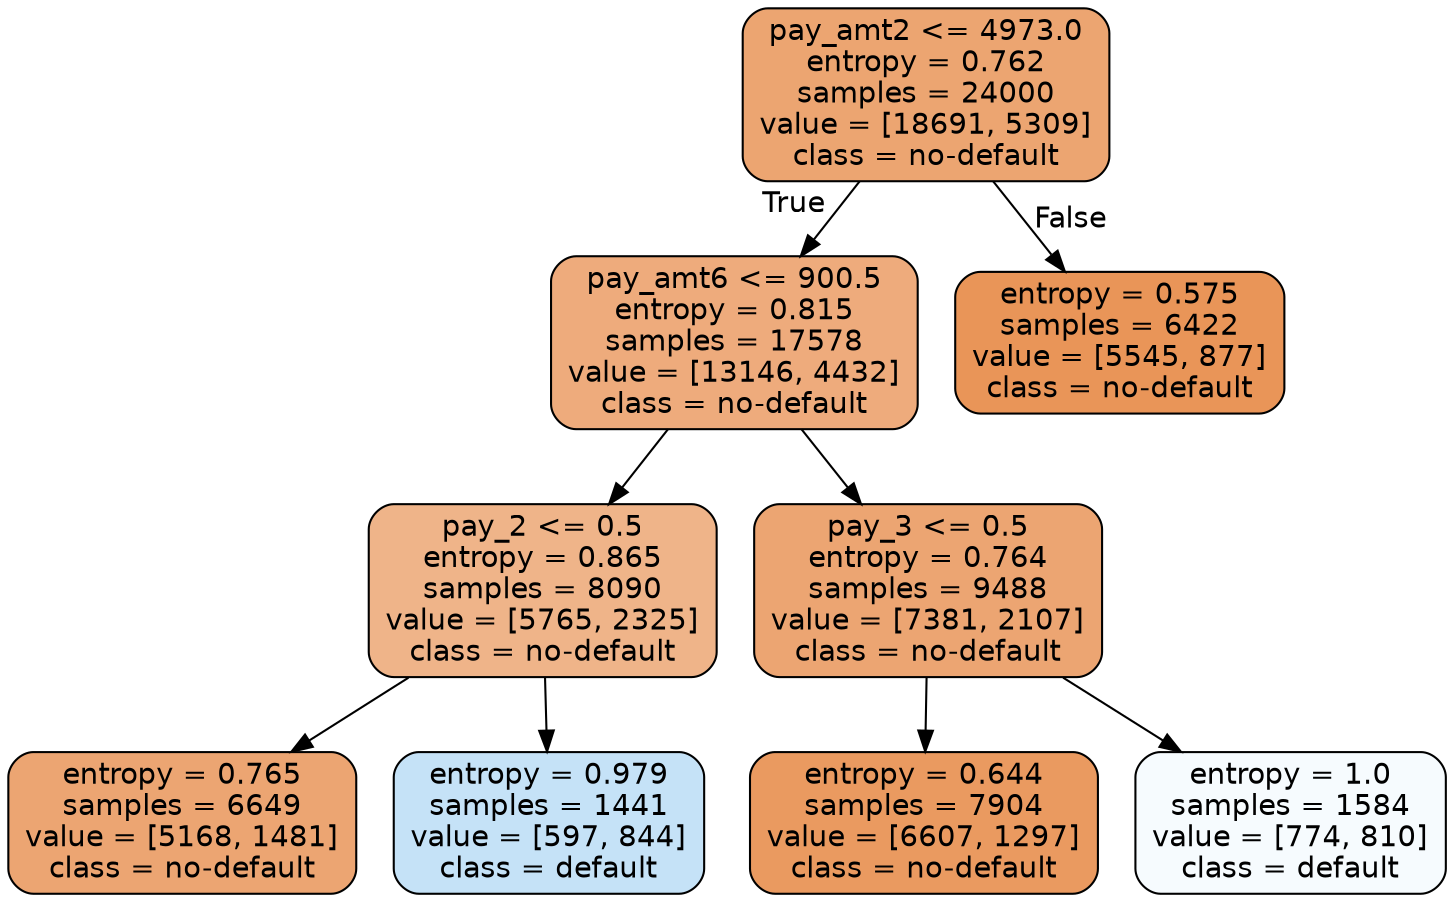 digraph Tree {
node [shape=box, style="filled, rounded", color="black", fontname=helvetica] ;
edge [fontname=helvetica] ;
0 [label="pay_amt2 <= 4973.0\nentropy = 0.762\nsamples = 24000\nvalue = [18691, 5309]\nclass = no-default", fillcolor="#eca571"] ;
1 [label="pay_amt6 <= 900.5\nentropy = 0.815\nsamples = 17578\nvalue = [13146, 4432]\nclass = no-default", fillcolor="#eeab7c"] ;
0 -> 1 [labeldistance=2.5, labelangle=45, headlabel="True"] ;
3 [label="pay_2 <= 0.5\nentropy = 0.865\nsamples = 8090\nvalue = [5765, 2325]\nclass = no-default", fillcolor="#efb489"] ;
1 -> 3 ;
7 [label="entropy = 0.765\nsamples = 6649\nvalue = [5168, 1481]\nclass = no-default", fillcolor="#eca572"] ;
3 -> 7 ;
8 [label="entropy = 0.979\nsamples = 1441\nvalue = [597, 844]\nclass = default", fillcolor="#c5e2f7"] ;
3 -> 8 ;
4 [label="pay_3 <= 0.5\nentropy = 0.764\nsamples = 9488\nvalue = [7381, 2107]\nclass = no-default", fillcolor="#eca572"] ;
1 -> 4 ;
5 [label="entropy = 0.644\nsamples = 7904\nvalue = [6607, 1297]\nclass = no-default", fillcolor="#ea9a60"] ;
4 -> 5 ;
6 [label="entropy = 1.0\nsamples = 1584\nvalue = [774, 810]\nclass = default", fillcolor="#f6fbfe"] ;
4 -> 6 ;
2 [label="entropy = 0.575\nsamples = 6422\nvalue = [5545, 877]\nclass = no-default", fillcolor="#e99558"] ;
0 -> 2 [labeldistance=2.5, labelangle=-45, headlabel="False"] ;
}